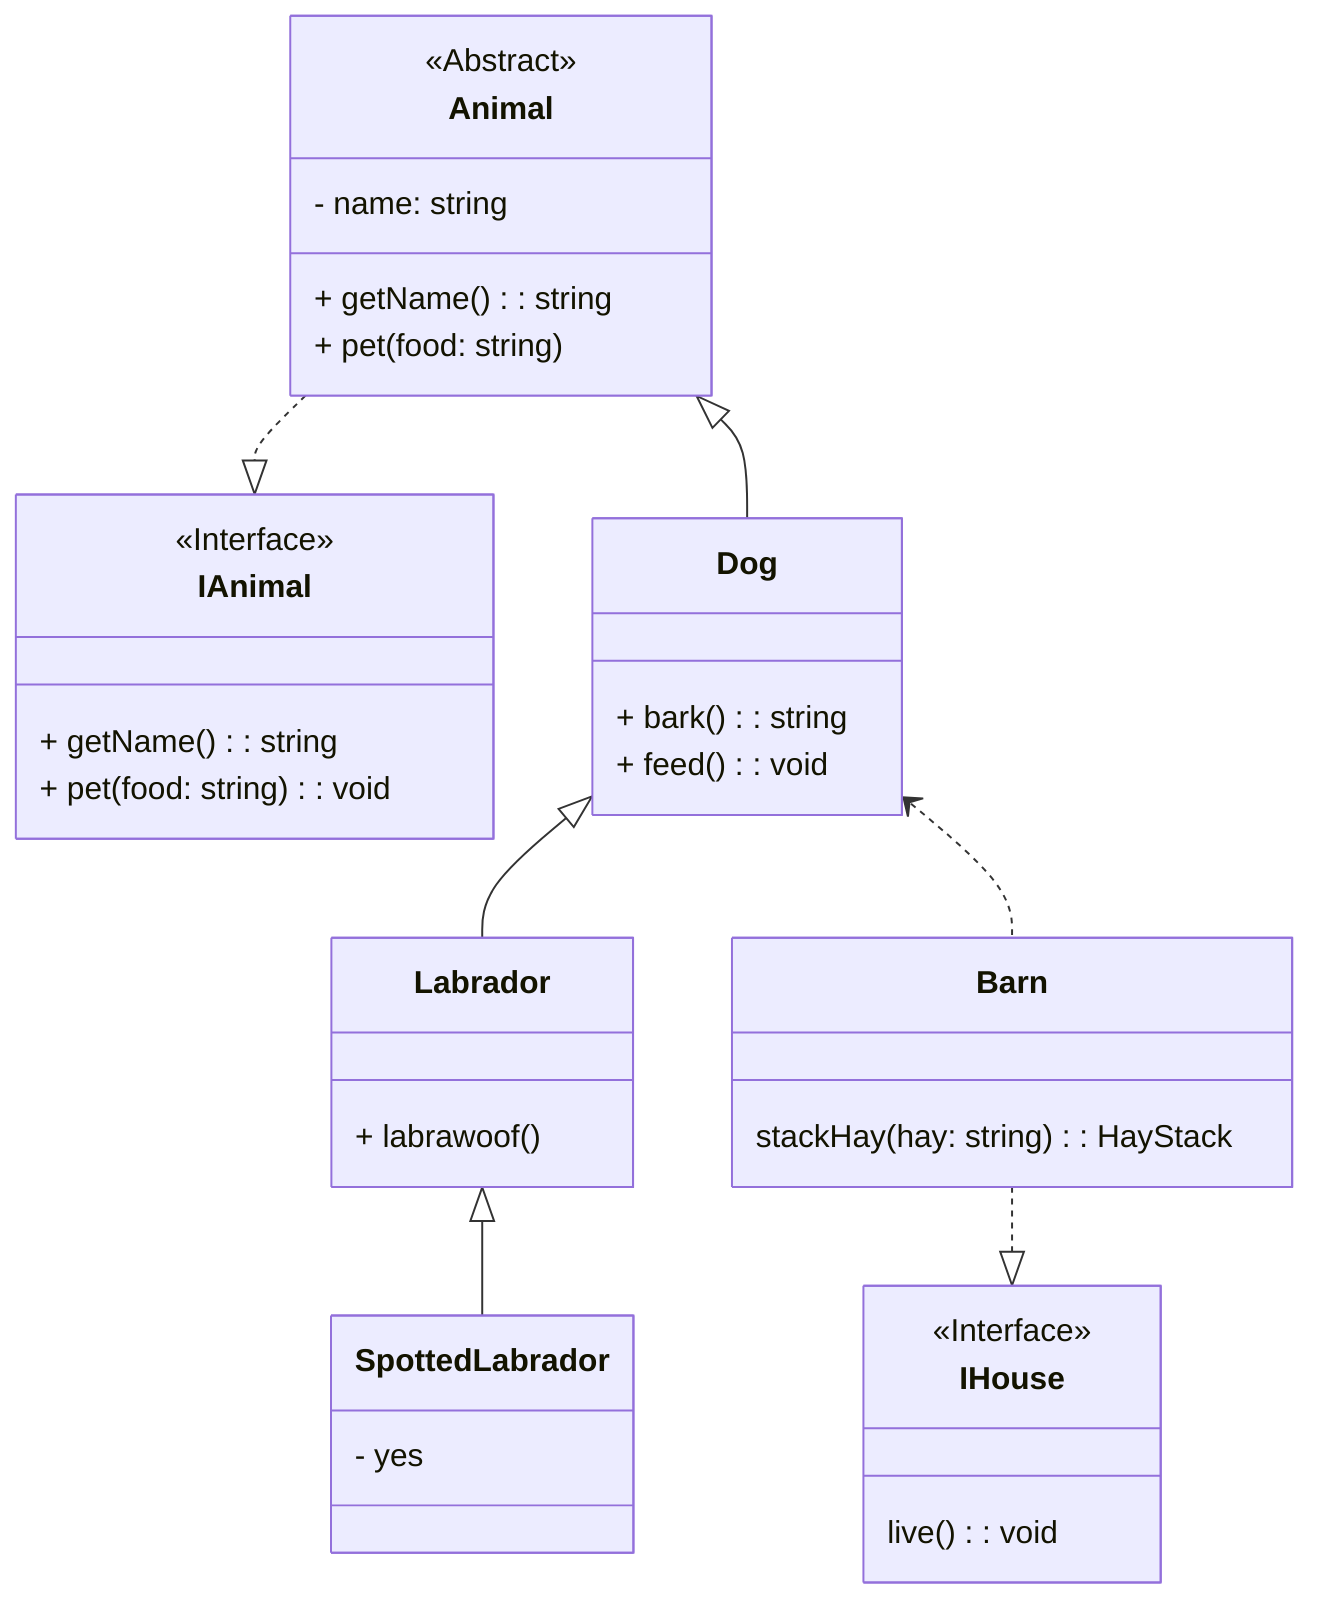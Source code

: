 classDiagram

class IAnimal {
%% module: Animal
    <<Interface>>
    + getName(): string
    + pet(food: string): void
}

class Animal {
%% module: Animal
    <<Abstract>>
    - name: string
    + getName(): string
    + pet(food: string)
}

class Dog {
%% module: Animal
    + bark(): string
    + feed(): void
}

class Labrador {
%% module: Animal
    + labrawoof()
}

class SpottedLabrador {
%% module: Animal
    - yes
}

class IHouse {
%% module: House
    <<Interface>>
    live(): void
}

class Barn {
%% module: House
    stackHay(hay: string): HayStack
}

Animal ..|> IAnimal
Animal <|-- Dog
Dog <|-- Labrador
Labrador <|-- SpottedLabrador

Barn ..|> IHouse
Dog <.. Barn